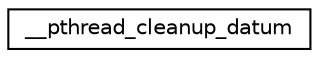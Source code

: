 digraph "Graphical Class Hierarchy"
{
 // LATEX_PDF_SIZE
  edge [fontname="Helvetica",fontsize="10",labelfontname="Helvetica",labelfontsize="10"];
  node [fontname="Helvetica",fontsize="10",shape=record];
  rankdir="LR";
  Node0 [label="__pthread_cleanup_datum",height=0.2,width=0.4,color="black", fillcolor="white", style="filled",URL="$struct____pthread__cleanup__datum.html",tooltip="Internal structure for pthread_cleanup_push()"];
}

